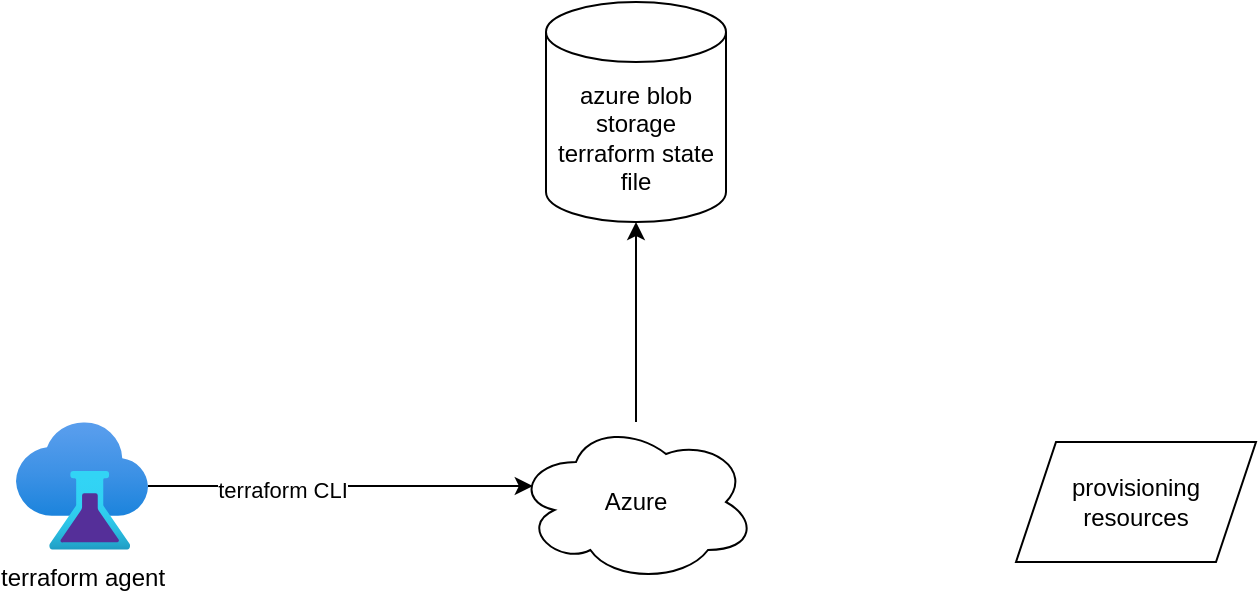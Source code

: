 <mxfile version="15.2.9" type="github">
  <diagram id="QxWrpHbJSx02NSNL3kXk" name="Page-1">
    <mxGraphModel dx="955" dy="557" grid="1" gridSize="10" guides="1" tooltips="1" connect="1" arrows="1" fold="1" page="1" pageScale="1" pageWidth="850" pageHeight="1100" math="0" shadow="0">
      <root>
        <mxCell id="0" />
        <mxCell id="1" parent="0" />
        <mxCell id="arPpOaJSbTXaJ0a4Uy7O-6" style="edgeStyle=orthogonalEdgeStyle;rounded=0;orthogonalLoop=1;jettySize=auto;html=1;" edge="1" parent="1" source="arPpOaJSbTXaJ0a4Uy7O-1" target="arPpOaJSbTXaJ0a4Uy7O-5">
          <mxGeometry relative="1" as="geometry" />
        </mxCell>
        <mxCell id="arPpOaJSbTXaJ0a4Uy7O-1" value="Azure" style="ellipse;shape=cloud;whiteSpace=wrap;html=1;" vertex="1" parent="1">
          <mxGeometry x="310" y="240" width="120" height="80" as="geometry" />
        </mxCell>
        <mxCell id="arPpOaJSbTXaJ0a4Uy7O-3" style="edgeStyle=orthogonalEdgeStyle;rounded=0;orthogonalLoop=1;jettySize=auto;html=1;entryX=0.07;entryY=0.4;entryDx=0;entryDy=0;entryPerimeter=0;" edge="1" parent="1" source="arPpOaJSbTXaJ0a4Uy7O-2" target="arPpOaJSbTXaJ0a4Uy7O-1">
          <mxGeometry relative="1" as="geometry" />
        </mxCell>
        <mxCell id="arPpOaJSbTXaJ0a4Uy7O-4" value="terraform CLI" style="edgeLabel;html=1;align=center;verticalAlign=middle;resizable=0;points=[];" vertex="1" connectable="0" parent="arPpOaJSbTXaJ0a4Uy7O-3">
          <mxGeometry x="-0.305" y="-2" relative="1" as="geometry">
            <mxPoint as="offset" />
          </mxGeometry>
        </mxCell>
        <mxCell id="arPpOaJSbTXaJ0a4Uy7O-2" value="terraform agent" style="aspect=fixed;html=1;points=[];align=center;image;fontSize=12;image=img/lib/azure2/devops/DevTest_Labs.svg;" vertex="1" parent="1">
          <mxGeometry x="60" y="240" width="66" height="64" as="geometry" />
        </mxCell>
        <mxCell id="arPpOaJSbTXaJ0a4Uy7O-5" value="azure blob storage&lt;br&gt;terraform state file" style="shape=cylinder3;whiteSpace=wrap;html=1;boundedLbl=1;backgroundOutline=1;size=15;" vertex="1" parent="1">
          <mxGeometry x="325" y="30" width="90" height="110" as="geometry" />
        </mxCell>
        <mxCell id="arPpOaJSbTXaJ0a4Uy7O-7" value="provisioning&lt;br&gt;resources" style="shape=parallelogram;perimeter=parallelogramPerimeter;whiteSpace=wrap;html=1;fixedSize=1;" vertex="1" parent="1">
          <mxGeometry x="560" y="250" width="120" height="60" as="geometry" />
        </mxCell>
      </root>
    </mxGraphModel>
  </diagram>
</mxfile>
